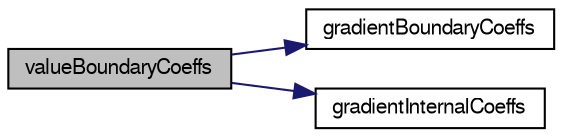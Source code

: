 digraph "valueBoundaryCoeffs"
{
  bgcolor="transparent";
  edge [fontname="FreeSans",fontsize="10",labelfontname="FreeSans",labelfontsize="10"];
  node [fontname="FreeSans",fontsize="10",shape=record];
  rankdir="LR";
  Node156 [label="valueBoundaryCoeffs",height=0.2,width=0.4,color="black", fillcolor="grey75", style="filled", fontcolor="black"];
  Node156 -> Node157 [color="midnightblue",fontsize="10",style="solid",fontname="FreeSans"];
  Node157 [label="gradientBoundaryCoeffs",height=0.2,width=0.4,color="black",URL="$a22022.html#aedf5582410cb2071635e816a7dfbeaa9",tooltip="Return the matrix source coefficients corresponding to the. "];
  Node156 -> Node158 [color="midnightblue",fontsize="10",style="solid",fontname="FreeSans"];
  Node158 [label="gradientInternalCoeffs",height=0.2,width=0.4,color="black",URL="$a22022.html#ae2d841ea286880aed239444b8e4a1c41",tooltip="Return the matrix diagonal coefficients corresponding to the. "];
}
